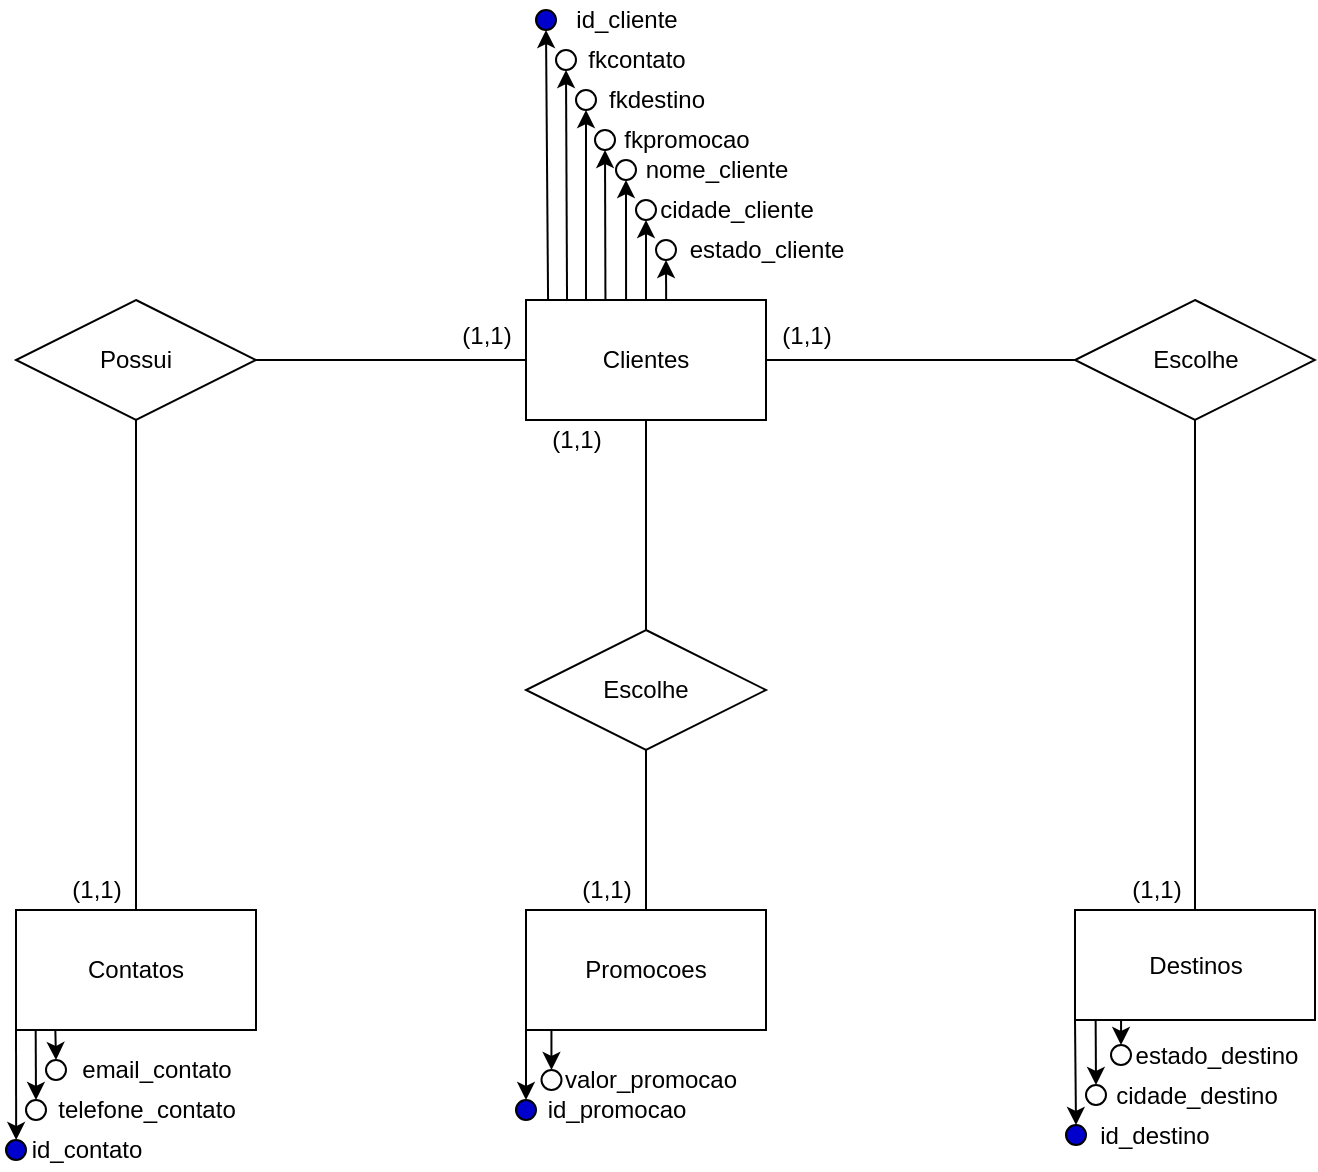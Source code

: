 <mxfile version="15.8.7" type="device"><diagram id="R2lEEEUBdFMjLlhIrx00" name="Page-1"><mxGraphModel dx="1108" dy="553" grid="1" gridSize="10" guides="1" tooltips="1" connect="1" arrows="1" fold="1" page="1" pageScale="1" pageWidth="850" pageHeight="1100" math="0" shadow="0" extFonts="Permanent Marker^https://fonts.googleapis.com/css?family=Permanent+Marker"><root><mxCell id="0"/><mxCell id="1" parent="0"/><mxCell id="8MZCzP9N4NItvKgxsWw3-71" value="" style="edgeStyle=none;rounded=0;orthogonalLoop=1;jettySize=auto;html=1;exitX=0;exitY=1;exitDx=0;exitDy=0;entryX=0.5;entryY=0;entryDx=0;entryDy=0;" parent="1" target="8MZCzP9N4NItvKgxsWw3-70" edge="1"><mxGeometry relative="1" as="geometry"><mxPoint x="266" y="505" as="targetPoint"/><mxPoint x="300" y="825" as="sourcePoint"/></mxGeometry></mxCell><mxCell id="8MZCzP9N4NItvKgxsWw3-27" value="Promocoes" style="rounded=0;whiteSpace=wrap;html=1;" parent="1" vertex="1"><mxGeometry x="300" y="785" width="120" height="60" as="geometry"/></mxCell><mxCell id="8MZCzP9N4NItvKgxsWw3-60" value="" style="edgeStyle=none;rounded=0;orthogonalLoop=1;jettySize=auto;html=1;exitX=0.092;exitY=0.012;exitDx=0;exitDy=0;entryX=0.5;entryY=1;entryDx=0;entryDy=0;exitPerimeter=0;" parent="1" source="8MZCzP9N4NItvKgxsWw3-28" target="8MZCzP9N4NItvKgxsWw3-59" edge="1"><mxGeometry relative="1" as="geometry"><mxPoint x="327" y="410" as="targetPoint"/></mxGeometry></mxCell><mxCell id="8MZCzP9N4NItvKgxsWw3-28" value="Clientes" style="rounded=0;whiteSpace=wrap;html=1;" parent="1" vertex="1"><mxGeometry x="300" y="480" width="120" height="60" as="geometry"/></mxCell><mxCell id="8MZCzP9N4NItvKgxsWw3-64" value="" style="edgeStyle=none;rounded=0;orthogonalLoop=1;jettySize=auto;html=1;exitX=0;exitY=1;exitDx=0;exitDy=0;" parent="1" source="8MZCzP9N4NItvKgxsWw3-29" target="8MZCzP9N4NItvKgxsWw3-63" edge="1"><mxGeometry relative="1" as="geometry"><mxPoint x="59" y="873" as="sourcePoint"/></mxGeometry></mxCell><mxCell id="8MZCzP9N4NItvKgxsWw3-29" value="Contatos" style="rounded=0;whiteSpace=wrap;html=1;" parent="1" vertex="1"><mxGeometry x="45" y="785" width="120" height="60" as="geometry"/></mxCell><mxCell id="8MZCzP9N4NItvKgxsWw3-68" value="" style="edgeStyle=none;rounded=0;orthogonalLoop=1;jettySize=auto;html=1;exitX=0;exitY=1;exitDx=0;exitDy=0;entryX=0.5;entryY=0;entryDx=0;entryDy=0;" parent="1" source="8MZCzP9N4NItvKgxsWw3-30" target="8MZCzP9N4NItvKgxsWw3-67" edge="1"><mxGeometry relative="1" as="geometry"><mxPoint x="472" y="672.5" as="sourcePoint"/><mxPoint x="574.5" y="872.5" as="targetPoint"/></mxGeometry></mxCell><mxCell id="8MZCzP9N4NItvKgxsWw3-30" value="Destinos" style="rounded=0;whiteSpace=wrap;html=1;" parent="1" vertex="1"><mxGeometry x="574.5" y="785" width="120" height="55" as="geometry"/></mxCell><mxCell id="8MZCzP9N4NItvKgxsWw3-153" style="edgeStyle=none;rounded=0;orthogonalLoop=1;jettySize=auto;html=1;" parent="1" source="8MZCzP9N4NItvKgxsWw3-59" edge="1"><mxGeometry relative="1" as="geometry"><mxPoint x="310" y="340" as="targetPoint"/></mxGeometry></mxCell><mxCell id="8MZCzP9N4NItvKgxsWw3-59" value="" style="ellipse;whiteSpace=wrap;html=1;rounded=0;fillColor=#0000CC;" parent="1" vertex="1"><mxGeometry x="305" y="335" width="10" height="10" as="geometry"/></mxCell><mxCell id="8MZCzP9N4NItvKgxsWw3-62" value="id_cliente" style="text;html=1;align=center;verticalAlign=middle;resizable=0;points=[];autosize=1;strokeColor=none;fillColor=none;" parent="1" vertex="1"><mxGeometry x="315" y="330" width="70" height="20" as="geometry"/></mxCell><mxCell id="8MZCzP9N4NItvKgxsWw3-63" value="" style="ellipse;whiteSpace=wrap;html=1;rounded=0;fillColor=#0000CC;" parent="1" vertex="1"><mxGeometry x="40" y="900" width="10" height="10" as="geometry"/></mxCell><mxCell id="8MZCzP9N4NItvKgxsWw3-66" value="id_contato" style="text;html=1;align=center;verticalAlign=middle;resizable=0;points=[];autosize=1;strokeColor=none;fillColor=none;" parent="1" vertex="1"><mxGeometry x="45" y="895" width="70" height="20" as="geometry"/></mxCell><mxCell id="8MZCzP9N4NItvKgxsWw3-67" value="" style="ellipse;whiteSpace=wrap;html=1;rounded=0;fillColor=#0000CC;" parent="1" vertex="1"><mxGeometry x="570" y="892.5" width="10" height="10" as="geometry"/></mxCell><mxCell id="8MZCzP9N4NItvKgxsWw3-69" value="id_destino" style="text;html=1;align=center;verticalAlign=middle;resizable=0;points=[];autosize=1;strokeColor=none;fillColor=none;" parent="1" vertex="1"><mxGeometry x="579" y="887.5" width="70" height="20" as="geometry"/></mxCell><mxCell id="8MZCzP9N4NItvKgxsWw3-70" value="" style="ellipse;whiteSpace=wrap;html=1;rounded=0;fillColor=#0000CC;" parent="1" vertex="1"><mxGeometry x="295" y="880" width="10" height="10" as="geometry"/></mxCell><mxCell id="8MZCzP9N4NItvKgxsWw3-75" value="id_promocao" style="text;html=1;align=center;verticalAlign=middle;resizable=0;points=[];autosize=1;strokeColor=none;fillColor=none;" parent="1" vertex="1"><mxGeometry x="305" y="875" width="80" height="20" as="geometry"/></mxCell><mxCell id="8MZCzP9N4NItvKgxsWw3-76" value="" style="edgeStyle=none;rounded=0;orthogonalLoop=1;jettySize=auto;html=1;entryX=0.5;entryY=1;entryDx=0;entryDy=0;exitX=0.171;exitY=0.002;exitDx=0;exitDy=0;exitPerimeter=0;" parent="1" source="8MZCzP9N4NItvKgxsWw3-28" target="8MZCzP9N4NItvKgxsWw3-77" edge="1"><mxGeometry relative="1" as="geometry"><mxPoint x="310" y="475" as="sourcePoint"/><mxPoint x="352.5" y="425" as="targetPoint"/></mxGeometry></mxCell><mxCell id="8MZCzP9N4NItvKgxsWw3-77" value="" style="ellipse;whiteSpace=wrap;html=1;rounded=0;fillColor=#FFFFFF;" parent="1" vertex="1"><mxGeometry x="315" y="355" width="10" height="10" as="geometry"/></mxCell><mxCell id="8MZCzP9N4NItvKgxsWw3-79" value="" style="edgeStyle=none;rounded=0;orthogonalLoop=1;jettySize=auto;html=1;entryX=0.5;entryY=0;entryDx=0;entryDy=0;exitX=0.082;exitY=1;exitDx=0;exitDy=0;exitPerimeter=0;" parent="1" source="8MZCzP9N4NItvKgxsWw3-29" target="8MZCzP9N4NItvKgxsWw3-80" edge="1"><mxGeometry relative="1" as="geometry"><mxPoint x="55" y="847.5" as="sourcePoint"/><mxPoint x="55" y="870" as="targetPoint"/></mxGeometry></mxCell><mxCell id="8MZCzP9N4NItvKgxsWw3-80" value="" style="ellipse;whiteSpace=wrap;html=1;rounded=0;fillColor=#FFFFFF;" parent="1" vertex="1"><mxGeometry x="50" y="880" width="10" height="10" as="geometry"/></mxCell><mxCell id="8MZCzP9N4NItvKgxsWw3-81" value="telefone_contato" style="text;html=1;align=center;verticalAlign=middle;resizable=0;points=[];autosize=1;strokeColor=none;fillColor=none;" parent="1" vertex="1"><mxGeometry x="60" y="875" width="100" height="20" as="geometry"/></mxCell><mxCell id="8MZCzP9N4NItvKgxsWw3-82" value="" style="edgeStyle=none;rounded=0;orthogonalLoop=1;jettySize=auto;html=1;exitX=0.086;exitY=0.998;exitDx=0;exitDy=0;exitPerimeter=0;entryX=0.5;entryY=0;entryDx=0;entryDy=0;" parent="1" source="8MZCzP9N4NItvKgxsWw3-30" target="8MZCzP9N4NItvKgxsWw3-83" edge="1"><mxGeometry relative="1" as="geometry"><mxPoint x="584.5" y="842.5" as="sourcePoint"/><mxPoint x="584.5" y="892.5" as="targetPoint"/></mxGeometry></mxCell><mxCell id="8MZCzP9N4NItvKgxsWw3-83" value="" style="ellipse;whiteSpace=wrap;html=1;rounded=0;fillColor=#FFFFFF;" parent="1" vertex="1"><mxGeometry x="580" y="872.5" width="10" height="10" as="geometry"/></mxCell><mxCell id="8MZCzP9N4NItvKgxsWw3-84" value="cidade_destino" style="text;html=1;align=center;verticalAlign=middle;resizable=0;points=[];autosize=1;strokeColor=none;fillColor=none;" parent="1" vertex="1"><mxGeometry x="584.5" y="867.5" width="100" height="20" as="geometry"/></mxCell><mxCell id="8MZCzP9N4NItvKgxsWw3-87" value="valor_promocao" style="text;html=1;align=center;verticalAlign=middle;resizable=0;points=[];autosize=1;strokeColor=none;fillColor=none;" parent="1" vertex="1"><mxGeometry x="312.25" y="860" width="100" height="20" as="geometry"/></mxCell><mxCell id="8MZCzP9N4NItvKgxsWw3-88" value="Possui" style="shape=rhombus;perimeter=rhombusPerimeter;whiteSpace=wrap;html=1;align=center;fillColor=#FFFFFF;" parent="1" vertex="1"><mxGeometry x="45" y="480" width="120" height="60" as="geometry"/></mxCell><mxCell id="8MZCzP9N4NItvKgxsWw3-89" value="" style="endArrow=none;html=1;rounded=0;exitX=1;exitY=0.5;exitDx=0;exitDy=0;entryX=0;entryY=0.5;entryDx=0;entryDy=0;" parent="1" source="8MZCzP9N4NItvKgxsWw3-88" edge="1" target="8MZCzP9N4NItvKgxsWw3-28"><mxGeometry relative="1" as="geometry"><mxPoint x="150" y="695" as="sourcePoint"/><mxPoint x="180" y="475" as="targetPoint"/></mxGeometry></mxCell><mxCell id="8MZCzP9N4NItvKgxsWw3-92" value="" style="endArrow=none;html=1;rounded=0;exitX=0.5;exitY=1;exitDx=0;exitDy=0;" parent="1" source="8MZCzP9N4NItvKgxsWw3-88" target="8MZCzP9N4NItvKgxsWw3-29" edge="1"><mxGeometry relative="1" as="geometry"><mxPoint x="75" y="825" as="sourcePoint"/><mxPoint x="235" y="825" as="targetPoint"/></mxGeometry></mxCell><mxCell id="8MZCzP9N4NItvKgxsWw3-93" value="(1,1)" style="text;html=1;align=center;verticalAlign=middle;resizable=0;points=[];autosize=1;strokeColor=none;fillColor=none;" parent="1" vertex="1"><mxGeometry x="260" y="487.5" width="40" height="20" as="geometry"/></mxCell><mxCell id="8MZCzP9N4NItvKgxsWw3-94" value="(1,1)" style="text;html=1;align=center;verticalAlign=middle;resizable=0;points=[];autosize=1;strokeColor=none;fillColor=none;" parent="1" vertex="1"><mxGeometry x="65" y="765" width="40" height="20" as="geometry"/></mxCell><mxCell id="8MZCzP9N4NItvKgxsWw3-95" value="fkcontato" style="text;html=1;align=center;verticalAlign=middle;resizable=0;points=[];autosize=1;strokeColor=none;fillColor=none;" parent="1" vertex="1"><mxGeometry x="325" y="350" width="60" height="20" as="geometry"/></mxCell><mxCell id="8MZCzP9N4NItvKgxsWw3-102" value="nome_cliente" style="text;html=1;align=center;verticalAlign=middle;resizable=0;points=[];autosize=1;strokeColor=none;fillColor=none;" parent="1" vertex="1"><mxGeometry x="350.0" y="405" width="90" height="20" as="geometry"/></mxCell><mxCell id="8MZCzP9N4NItvKgxsWw3-103" value="" style="edgeStyle=none;rounded=0;orthogonalLoop=1;jettySize=auto;html=1;entryX=0.5;entryY=1;entryDx=0;entryDy=0;exitX=0.417;exitY=0.001;exitDx=0;exitDy=0;exitPerimeter=0;" parent="1" source="8MZCzP9N4NItvKgxsWw3-28" target="8MZCzP9N4NItvKgxsWw3-104" edge="1"><mxGeometry relative="1" as="geometry"><mxPoint x="350" y="472.5" as="sourcePoint"/><mxPoint x="344.6" y="440" as="targetPoint"/></mxGeometry></mxCell><mxCell id="8MZCzP9N4NItvKgxsWw3-104" value="" style="ellipse;whiteSpace=wrap;html=1;rounded=0;fillColor=#FFFFFF;" parent="1" vertex="1"><mxGeometry x="345" y="410" width="10" height="10" as="geometry"/></mxCell><mxCell id="8MZCzP9N4NItvKgxsWw3-107" value="" style="edgeStyle=none;rounded=0;orthogonalLoop=1;jettySize=auto;html=1;entryX=0.5;entryY=0;entryDx=0;entryDy=0;exitX=0.164;exitY=1.004;exitDx=0;exitDy=0;exitPerimeter=0;" parent="1" target="8MZCzP9N4NItvKgxsWw3-108" edge="1"><mxGeometry relative="1" as="geometry"><mxPoint x="64.68" y="845.0" as="sourcePoint"/><mxPoint x="70" y="854.76" as="targetPoint"/></mxGeometry></mxCell><mxCell id="8MZCzP9N4NItvKgxsWw3-108" value="" style="ellipse;whiteSpace=wrap;html=1;rounded=0;fillColor=#FFFFFF;" parent="1" vertex="1"><mxGeometry x="60" y="860" width="10" height="10" as="geometry"/></mxCell><mxCell id="8MZCzP9N4NItvKgxsWw3-111" value="email_contato" style="text;html=1;align=center;verticalAlign=middle;resizable=0;points=[];autosize=1;strokeColor=none;fillColor=none;" parent="1" vertex="1"><mxGeometry x="70" y="855" width="90" height="20" as="geometry"/></mxCell><mxCell id="8MZCzP9N4NItvKgxsWw3-119" value="Escolhe" style="shape=rhombus;perimeter=rhombusPerimeter;whiteSpace=wrap;html=1;align=center;fillColor=#FFFFFF;" parent="1" vertex="1"><mxGeometry x="574.5" y="480" width="120" height="60" as="geometry"/></mxCell><mxCell id="8MZCzP9N4NItvKgxsWw3-121" value="" style="endArrow=none;html=1;rounded=0;entryX=0.5;entryY=0;entryDx=0;entryDy=0;exitX=0.5;exitY=1;exitDx=0;exitDy=0;" parent="1" source="8MZCzP9N4NItvKgxsWw3-119" target="8MZCzP9N4NItvKgxsWw3-30" edge="1"><mxGeometry relative="1" as="geometry"><mxPoint x="340.5" y="577.5" as="sourcePoint"/><mxPoint x="500.5" y="577.5" as="targetPoint"/></mxGeometry></mxCell><mxCell id="8MZCzP9N4NItvKgxsWw3-122" value="(1,1)" style="text;html=1;align=center;verticalAlign=middle;resizable=0;points=[];autosize=1;strokeColor=none;fillColor=none;" parent="1" vertex="1"><mxGeometry x="420" y="487.5" width="40" height="20" as="geometry"/></mxCell><mxCell id="8MZCzP9N4NItvKgxsWw3-123" value="(1,1)" style="text;html=1;align=center;verticalAlign=middle;resizable=0;points=[];autosize=1;strokeColor=none;fillColor=none;" parent="1" vertex="1"><mxGeometry x="594.5" y="765" width="40" height="20" as="geometry"/></mxCell><mxCell id="8MZCzP9N4NItvKgxsWw3-124" value="Escolhe" style="shape=rhombus;perimeter=rhombusPerimeter;whiteSpace=wrap;html=1;align=center;fillColor=#FFFFFF;" parent="1" vertex="1"><mxGeometry x="300" y="645" width="120" height="60" as="geometry"/></mxCell><mxCell id="8MZCzP9N4NItvKgxsWw3-125" value="" style="endArrow=none;html=1;rounded=0;exitX=0.5;exitY=1;exitDx=0;exitDy=0;entryX=0.5;entryY=0;entryDx=0;entryDy=0;" parent="1" source="8MZCzP9N4NItvKgxsWw3-28" target="8MZCzP9N4NItvKgxsWw3-124" edge="1"><mxGeometry relative="1" as="geometry"><mxPoint x="560" y="442.5" as="sourcePoint"/><mxPoint x="720" y="442.5" as="targetPoint"/></mxGeometry></mxCell><mxCell id="8MZCzP9N4NItvKgxsWw3-126" value="" style="endArrow=none;html=1;rounded=0;exitX=0.5;exitY=1;exitDx=0;exitDy=0;entryX=0.5;entryY=0;entryDx=0;entryDy=0;" parent="1" source="8MZCzP9N4NItvKgxsWw3-124" target="8MZCzP9N4NItvKgxsWw3-27" edge="1"><mxGeometry relative="1" as="geometry"><mxPoint x="565" y="1000" as="sourcePoint"/><mxPoint x="725" y="1000" as="targetPoint"/></mxGeometry></mxCell><mxCell id="8MZCzP9N4NItvKgxsWw3-127" value="(1,1)" style="text;html=1;align=center;verticalAlign=middle;resizable=0;points=[];autosize=1;strokeColor=none;fillColor=none;" parent="1" vertex="1"><mxGeometry x="305" y="540" width="40" height="20" as="geometry"/></mxCell><mxCell id="8MZCzP9N4NItvKgxsWw3-128" value="(1,1)" style="text;html=1;align=center;verticalAlign=middle;resizable=0;points=[];autosize=1;strokeColor=none;fillColor=none;" parent="1" vertex="1"><mxGeometry x="320" y="765" width="40" height="20" as="geometry"/></mxCell><mxCell id="8MZCzP9N4NItvKgxsWw3-129" value="" style="edgeStyle=none;rounded=0;orthogonalLoop=1;jettySize=auto;html=1;entryX=0.5;entryY=0;entryDx=0;entryDy=0;exitX=0.106;exitY=1.001;exitDx=0;exitDy=0;exitPerimeter=0;" parent="1" source="8MZCzP9N4NItvKgxsWw3-27" target="8MZCzP9N4NItvKgxsWw3-130" edge="1"><mxGeometry relative="1" as="geometry"><mxPoint x="312.75" y="850" as="sourcePoint"/><mxPoint x="312.75" y="870" as="targetPoint"/></mxGeometry></mxCell><mxCell id="8MZCzP9N4NItvKgxsWw3-130" value="" style="ellipse;whiteSpace=wrap;html=1;rounded=0;fillColor=#FFFFFF;" parent="1" vertex="1"><mxGeometry x="307.75" y="865" width="10" height="10" as="geometry"/></mxCell><mxCell id="8MZCzP9N4NItvKgxsWw3-132" value="cidade_cliente" style="text;html=1;align=center;verticalAlign=middle;resizable=0;points=[];autosize=1;strokeColor=none;fillColor=none;" parent="1" vertex="1"><mxGeometry x="360" y="425" width="90" height="20" as="geometry"/></mxCell><mxCell id="8MZCzP9N4NItvKgxsWw3-133" value="estado_cliente" style="text;html=1;align=center;verticalAlign=middle;resizable=0;points=[];autosize=1;strokeColor=none;fillColor=none;" parent="1" vertex="1"><mxGeometry x="375" y="445" width="90" height="20" as="geometry"/></mxCell><mxCell id="8MZCzP9N4NItvKgxsWw3-145" value="" style="edgeStyle=none;rounded=0;orthogonalLoop=1;jettySize=auto;html=1;entryX=0.5;entryY=1;entryDx=0;entryDy=0;exitX=0.5;exitY=0;exitDx=0;exitDy=0;" parent="1" source="8MZCzP9N4NItvKgxsWw3-28" target="8MZCzP9N4NItvKgxsWw3-146" edge="1"><mxGeometry relative="1" as="geometry"><mxPoint x="360" y="472.5" as="sourcePoint"/><mxPoint x="354.6" y="450" as="targetPoint"/></mxGeometry></mxCell><mxCell id="8MZCzP9N4NItvKgxsWw3-146" value="" style="ellipse;whiteSpace=wrap;html=1;rounded=0;fillColor=#FFFFFF;" parent="1" vertex="1"><mxGeometry x="355" y="430" width="10" height="10" as="geometry"/></mxCell><mxCell id="8MZCzP9N4NItvKgxsWw3-147" value="" style="edgeStyle=none;rounded=0;orthogonalLoop=1;jettySize=auto;html=1;entryX=0.5;entryY=1;entryDx=0;entryDy=0;exitX=0.584;exitY=-0.004;exitDx=0;exitDy=0;exitPerimeter=0;" parent="1" source="8MZCzP9N4NItvKgxsWw3-28" target="8MZCzP9N4NItvKgxsWw3-148" edge="1"><mxGeometry relative="1" as="geometry"><mxPoint x="370" y="495" as="sourcePoint"/><mxPoint x="364.6" y="460" as="targetPoint"/></mxGeometry></mxCell><mxCell id="8MZCzP9N4NItvKgxsWw3-148" value="" style="ellipse;whiteSpace=wrap;html=1;rounded=0;fillColor=#FFFFFF;" parent="1" vertex="1"><mxGeometry x="365" y="450" width="10" height="10" as="geometry"/></mxCell><mxCell id="8MZCzP9N4NItvKgxsWw3-149" value="" style="edgeStyle=none;rounded=0;orthogonalLoop=1;jettySize=auto;html=1;exitX=0.192;exitY=0.991;exitDx=0;exitDy=0;exitPerimeter=0;entryX=0.5;entryY=0;entryDx=0;entryDy=0;" parent="1" source="8MZCzP9N4NItvKgxsWw3-30" target="8MZCzP9N4NItvKgxsWw3-150" edge="1"><mxGeometry relative="1" as="geometry"><mxPoint x="596.5" y="770" as="sourcePoint"/><mxPoint x="597.5" y="862.5" as="targetPoint"/></mxGeometry></mxCell><mxCell id="8MZCzP9N4NItvKgxsWw3-150" value="" style="ellipse;whiteSpace=wrap;html=1;rounded=0;fillColor=#FFFFFF;" parent="1" vertex="1"><mxGeometry x="592.5" y="852.5" width="10" height="10" as="geometry"/></mxCell><mxCell id="8MZCzP9N4NItvKgxsWw3-152" value="estado_destino" style="text;html=1;align=center;verticalAlign=middle;resizable=0;points=[];autosize=1;strokeColor=none;fillColor=none;" parent="1" vertex="1"><mxGeometry x="594.5" y="847.5" width="100" height="20" as="geometry"/></mxCell><mxCell id="IhSHztykc7VKCy4iEq6_-2" value="fkdestino" style="text;html=1;align=center;verticalAlign=middle;resizable=0;points=[];autosize=1;strokeColor=none;fillColor=none;fontColor=#000000;fontStyle=0" parent="1" vertex="1"><mxGeometry x="335" y="370" width="60" height="20" as="geometry"/></mxCell><mxCell id="IhSHztykc7VKCy4iEq6_-5" value="" style="edgeStyle=none;rounded=0;orthogonalLoop=1;jettySize=auto;html=1;exitX=0.25;exitY=0;exitDx=0;exitDy=0;entryX=0.5;entryY=1;entryDx=0;entryDy=0;" parent="1" source="8MZCzP9N4NItvKgxsWw3-28" target="IhSHztykc7VKCy4iEq6_-6" edge="1"><mxGeometry relative="1" as="geometry"><mxPoint x="325" y="442.5" as="sourcePoint"/><mxPoint x="330" y="412.5" as="targetPoint"/></mxGeometry></mxCell><mxCell id="IhSHztykc7VKCy4iEq6_-6" value="" style="ellipse;whiteSpace=wrap;html=1;rounded=0;fillColor=#FFFFFF;" parent="1" vertex="1"><mxGeometry x="325" y="375" width="10" height="10" as="geometry"/></mxCell><mxCell id="fVO59k3Orr8s-E-RKRpT-1" value="" style="edgeStyle=none;rounded=0;orthogonalLoop=1;jettySize=auto;html=1;entryX=0.5;entryY=1;entryDx=0;entryDy=0;exitX=0.331;exitY=-0.006;exitDx=0;exitDy=0;exitPerimeter=0;" parent="1" source="8MZCzP9N4NItvKgxsWw3-28" target="fVO59k3Orr8s-E-RKRpT-2" edge="1"><mxGeometry relative="1" as="geometry"><mxPoint x="339.88" y="452.5" as="sourcePoint"/><mxPoint x="339.52" y="404.89" as="targetPoint"/></mxGeometry></mxCell><mxCell id="fVO59k3Orr8s-E-RKRpT-2" value="" style="ellipse;whiteSpace=wrap;html=1;rounded=0;fillColor=#FFFFFF;" parent="1" vertex="1"><mxGeometry x="334.5" y="395" width="10" height="10" as="geometry"/></mxCell><mxCell id="fVO59k3Orr8s-E-RKRpT-3" value="fkpromocao" style="text;html=1;align=center;verticalAlign=middle;resizable=0;points=[];autosize=1;strokeColor=none;fillColor=none;" parent="1" vertex="1"><mxGeometry x="340" y="390" width="80" height="20" as="geometry"/></mxCell><mxCell id="8amCB3kxpaQCRT-e7RE5-1" value="" style="endArrow=none;html=1;rounded=0;entryX=0;entryY=0.5;entryDx=0;entryDy=0;exitX=1;exitY=0.5;exitDx=0;exitDy=0;" edge="1" parent="1" source="8MZCzP9N4NItvKgxsWw3-28" target="8MZCzP9N4NItvKgxsWw3-119"><mxGeometry relative="1" as="geometry"><mxPoint x="450" y="520" as="sourcePoint"/><mxPoint x="545" y="520" as="targetPoint"/></mxGeometry></mxCell></root></mxGraphModel></diagram></mxfile>